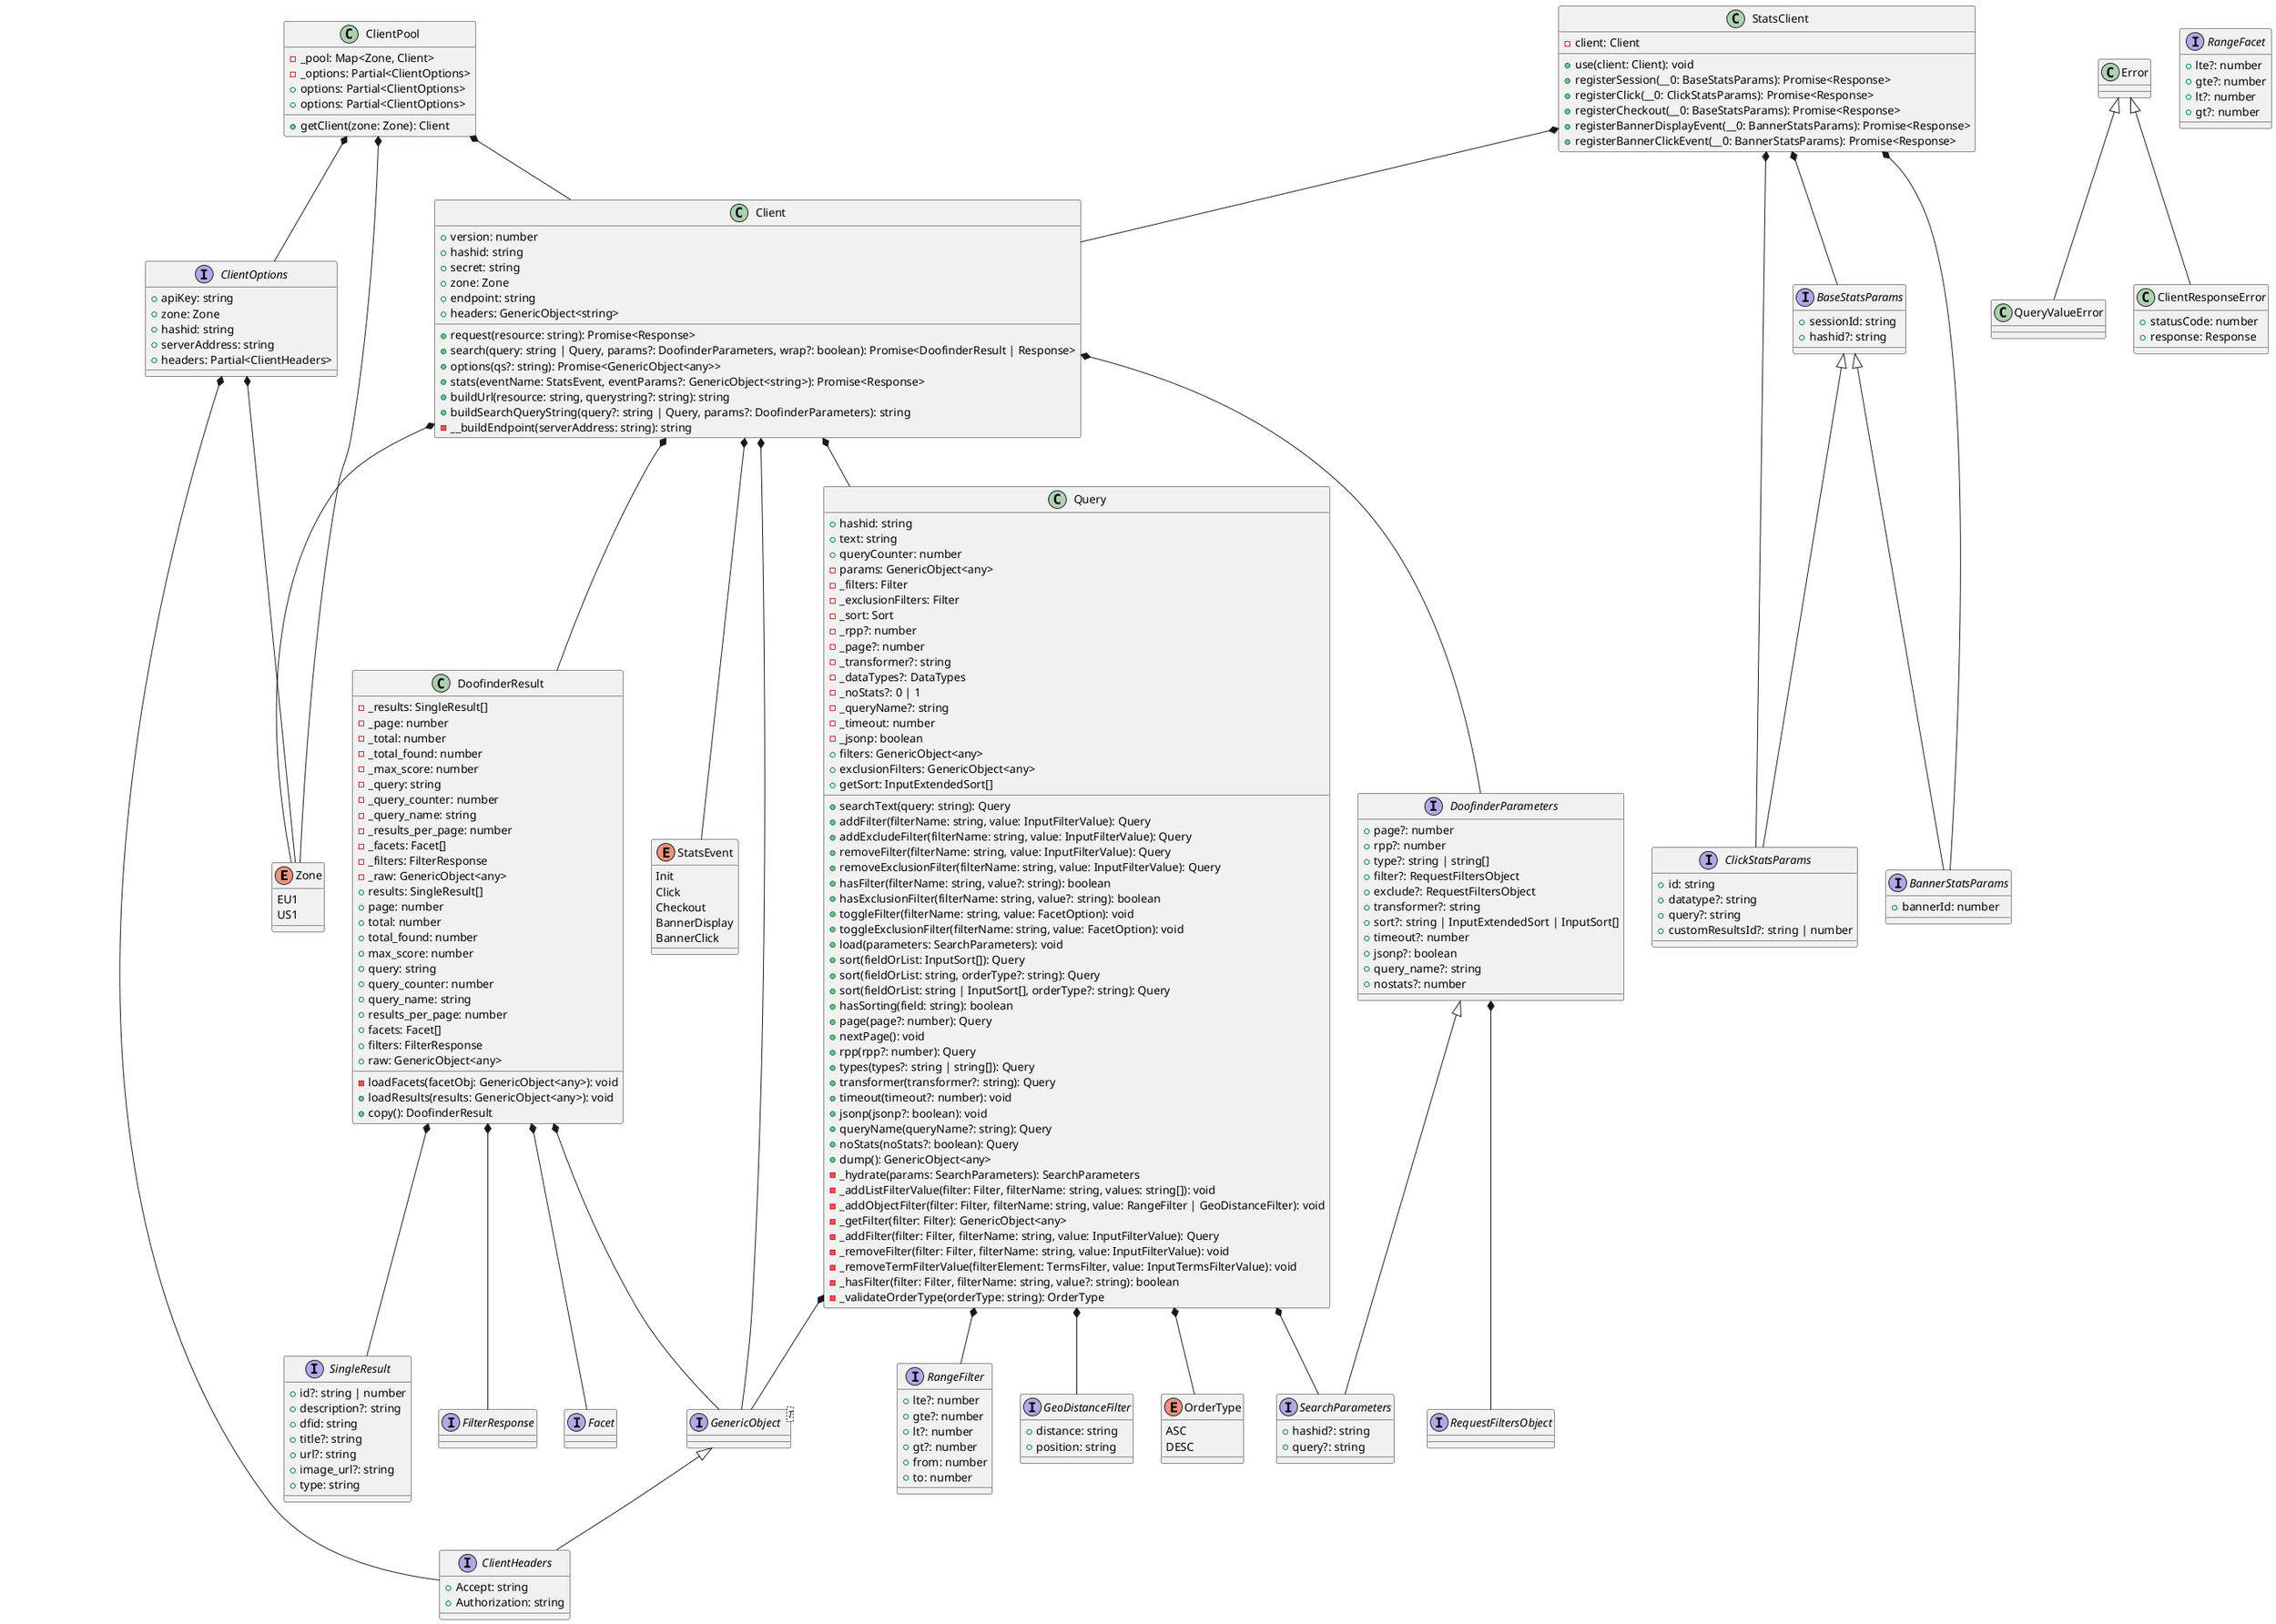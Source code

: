 @startuml
enum Zone {
    EU1
    US1
}
enum StatsEvent {
    Init
    Click
    Checkout
    BannerDisplay
    BannerClick
}
interface GenericObject<T>
enum OrderType {
    ASC
    DESC
}
interface RangeFilter {
    +lte?: number
    +gte?: number
    +lt?: number
    +gt?: number
}
interface GeoDistanceFilter {
    +distance: string
    +position: string
}
class QueryValueError extends Error
class Query {
    +hashid: string
    +text: string
    +queryCounter: number
    -params: GenericObject<any>
    -_filters: Filter
    -_exclusionFilters: Filter
    -_sort: Sort
    -_rpp?: number
    -_page?: number
    -_transformer?: string
    -_dataTypes?: DataTypes
    -_noStats?: 0 | 1
    -_queryName?: string
    -_timeout: number
    -_jsonp: boolean
    +filters: GenericObject<any>
    +exclusionFilters: GenericObject<any>
    +getSort: InputExtendedSort[]
    +searchText(query: string): Query
    +addFilter(filterName: string, value: InputFilterValue): Query
    +addExcludeFilter(filterName: string, value: InputFilterValue): Query
    +removeFilter(filterName: string, value: InputFilterValue): Query
    +removeExclusionFilter(filterName: string, value: InputFilterValue): Query
    +hasFilter(filterName: string, value?: string): boolean
    +hasExclusionFilter(filterName: string, value?: string): boolean
    +toggleFilter(filterName: string, value: FacetOption): void
    +toggleExclusionFilter(filterName: string, value: FacetOption): void
    +load(parameters: SearchParameters): void
    +sort(fieldOrList: InputSort[]): Query
    +sort(fieldOrList: string, orderType?: string): Query
    +sort(fieldOrList: string | InputSort[], orderType?: string): Query
    +hasSorting(field: string): boolean
    +page(page?: number): Query
    +nextPage(): void
    +rpp(rpp?: number): Query
    +types(types?: string | string[]): Query
    +transformer(transformer?: string): Query
    +timeout(timeout?: number): void
    +jsonp(jsonp?: boolean): void
    +queryName(queryName?: string): Query
    +noStats(noStats?: boolean): Query
    +dump(): GenericObject<any>
    -_hydrate(params: SearchParameters): SearchParameters
    -_addListFilterValue(filter: Filter, filterName: string, values: string[]): void
    -_addObjectFilter(filter: Filter, filterName: string, value: RangeFilter | GeoDistanceFilter): void
    -_getFilter(filter: Filter): GenericObject<any>
    -_addFilter(filter: Filter, filterName: string, value: InputFilterValue): Query
    -_removeFilter(filter: Filter, filterName: string, value: InputFilterValue): void
    -_removeTermFilterValue(filterElement: TermsFilter, value: InputTermsFilterValue): void
    -_hasFilter(filter: Filter, filterName: string, value?: string): boolean
    -_validateOrderType(orderType: string): OrderType
}
interface RangeFilter {
    +from: number
    +to: number
}
interface RangeFacet {
    +lte?: number
    +gte?: number
    +lt?: number
    +gt?: number
}
interface Facet
interface RequestFiltersObject
interface DoofinderParameters {
    +page?: number
    +rpp?: number
    +type?: string | string[]
    +filter?: RequestFiltersObject
    +exclude?: RequestFiltersObject
    +transformer?: string
    +sort?: string | InputExtendedSort | InputSort[]
    +timeout?: number
    +jsonp?: boolean
    +query_name?: string
    +nostats?: number
}
interface SearchParameters extends DoofinderParameters {
    +hashid?: string
    +query?: string
}
interface SingleResult {
    +id?: string | number
    +description?: string
    +dfid: string
    +title?: string
    +url?: string
    +image_url?: string
    +type: string
}
interface FilterResponse
class DoofinderResult {
    -_results: SingleResult[]
    -_page: number
    -_total: number
    -_total_found: number
    -_max_score: number
    -_query: string
    -_query_counter: number
    -_query_name: string
    -_results_per_page: number
    -_facets: Facet[]
    -_filters: FilterResponse
    -_raw: GenericObject<any>
    -loadFacets(facetObj: GenericObject<any>): void
    +results: SingleResult[]
    +page: number
    +total: number
    +total_found: number
    +max_score: number
    +query: string
    +query_counter: number
    +query_name: string
    +results_per_page: number
    +facets: Facet[]
    +filters: FilterResponse
    +raw: GenericObject<any>
    +loadResults(results: GenericObject<any>): void
    +copy(): DoofinderResult
}
interface ClientHeaders extends GenericObject {
    +Accept: string
    +Authorization: string
}
interface ClientOptions {
    +apiKey: string
    +zone: Zone
    +hashid: string
    +serverAddress: string
    +headers: Partial<ClientHeaders>
}
class ClientResponseError extends Error {
    +statusCode: number
    +response: Response
}
class Client {
    +version: number
    +hashid: string
    +secret: string
    +zone: Zone
    +endpoint: string
    +headers: GenericObject<string>
    +request(resource: string): Promise<Response>
    +search(query: string | Query, params?: DoofinderParameters, wrap?: boolean): Promise<DoofinderResult | Response>
    +options(qs?: string): Promise<GenericObject<any>>
    +stats(eventName: StatsEvent, eventParams?: GenericObject<string>): Promise<Response>
    +buildUrl(resource: string, querystring?: string): string
    +buildSearchQueryString(query?: string | Query, params?: DoofinderParameters): string
    -__buildEndpoint(serverAddress: string): string
}
class ClientPool {
    -_pool: Map<Zone, Client>
    -_options: Partial<ClientOptions>
    +options: Partial<ClientOptions>
    +options: Partial<ClientOptions>
    +getClient(zone: Zone): Client
}
interface BaseStatsParams {
    +sessionId: string
    +hashid?: string
}
interface ClickStatsParams extends BaseStatsParams {
    +id: string
    +datatype?: string
    +query?: string
    +customResultsId?: string | number
}
interface BannerStatsParams extends BaseStatsParams {
    +bannerId: number
}
class StatsClient {
    -client: Client
    +use(client: Client): void
    +registerSession(__0: BaseStatsParams): Promise<Response>
    +registerClick(__0: ClickStatsParams): Promise<Response>
    +registerCheckout(__0: BaseStatsParams): Promise<Response>
    +registerBannerDisplayEvent(__0: BannerStatsParams): Promise<Response>
    +registerBannerClickEvent(__0: BannerStatsParams): Promise<Response>
}
Query *-- GenericObject
Query *-- SearchParameters
Query *-- RangeFilter
Query *-- GeoDistanceFilter
Query *-- OrderType
DoofinderParameters *-- RequestFiltersObject
DoofinderResult *-- SingleResult
DoofinderResult *-- Facet
DoofinderResult *-- FilterResponse
DoofinderResult *-- GenericObject
ClientOptions *-- Zone
ClientOptions *-- ClientHeaders
Client *-- Zone
Client *-- GenericObject
Client *-- Query
Client *-- DoofinderParameters
Client *-- DoofinderResult
Client *-- StatsEvent
ClientPool *-- Zone
ClientPool *-- Client
ClientPool *-- ClientOptions
StatsClient *-- Client
StatsClient *-- BaseStatsParams
StatsClient *-- ClickStatsParams
StatsClient *-- BannerStatsParams
@enduml